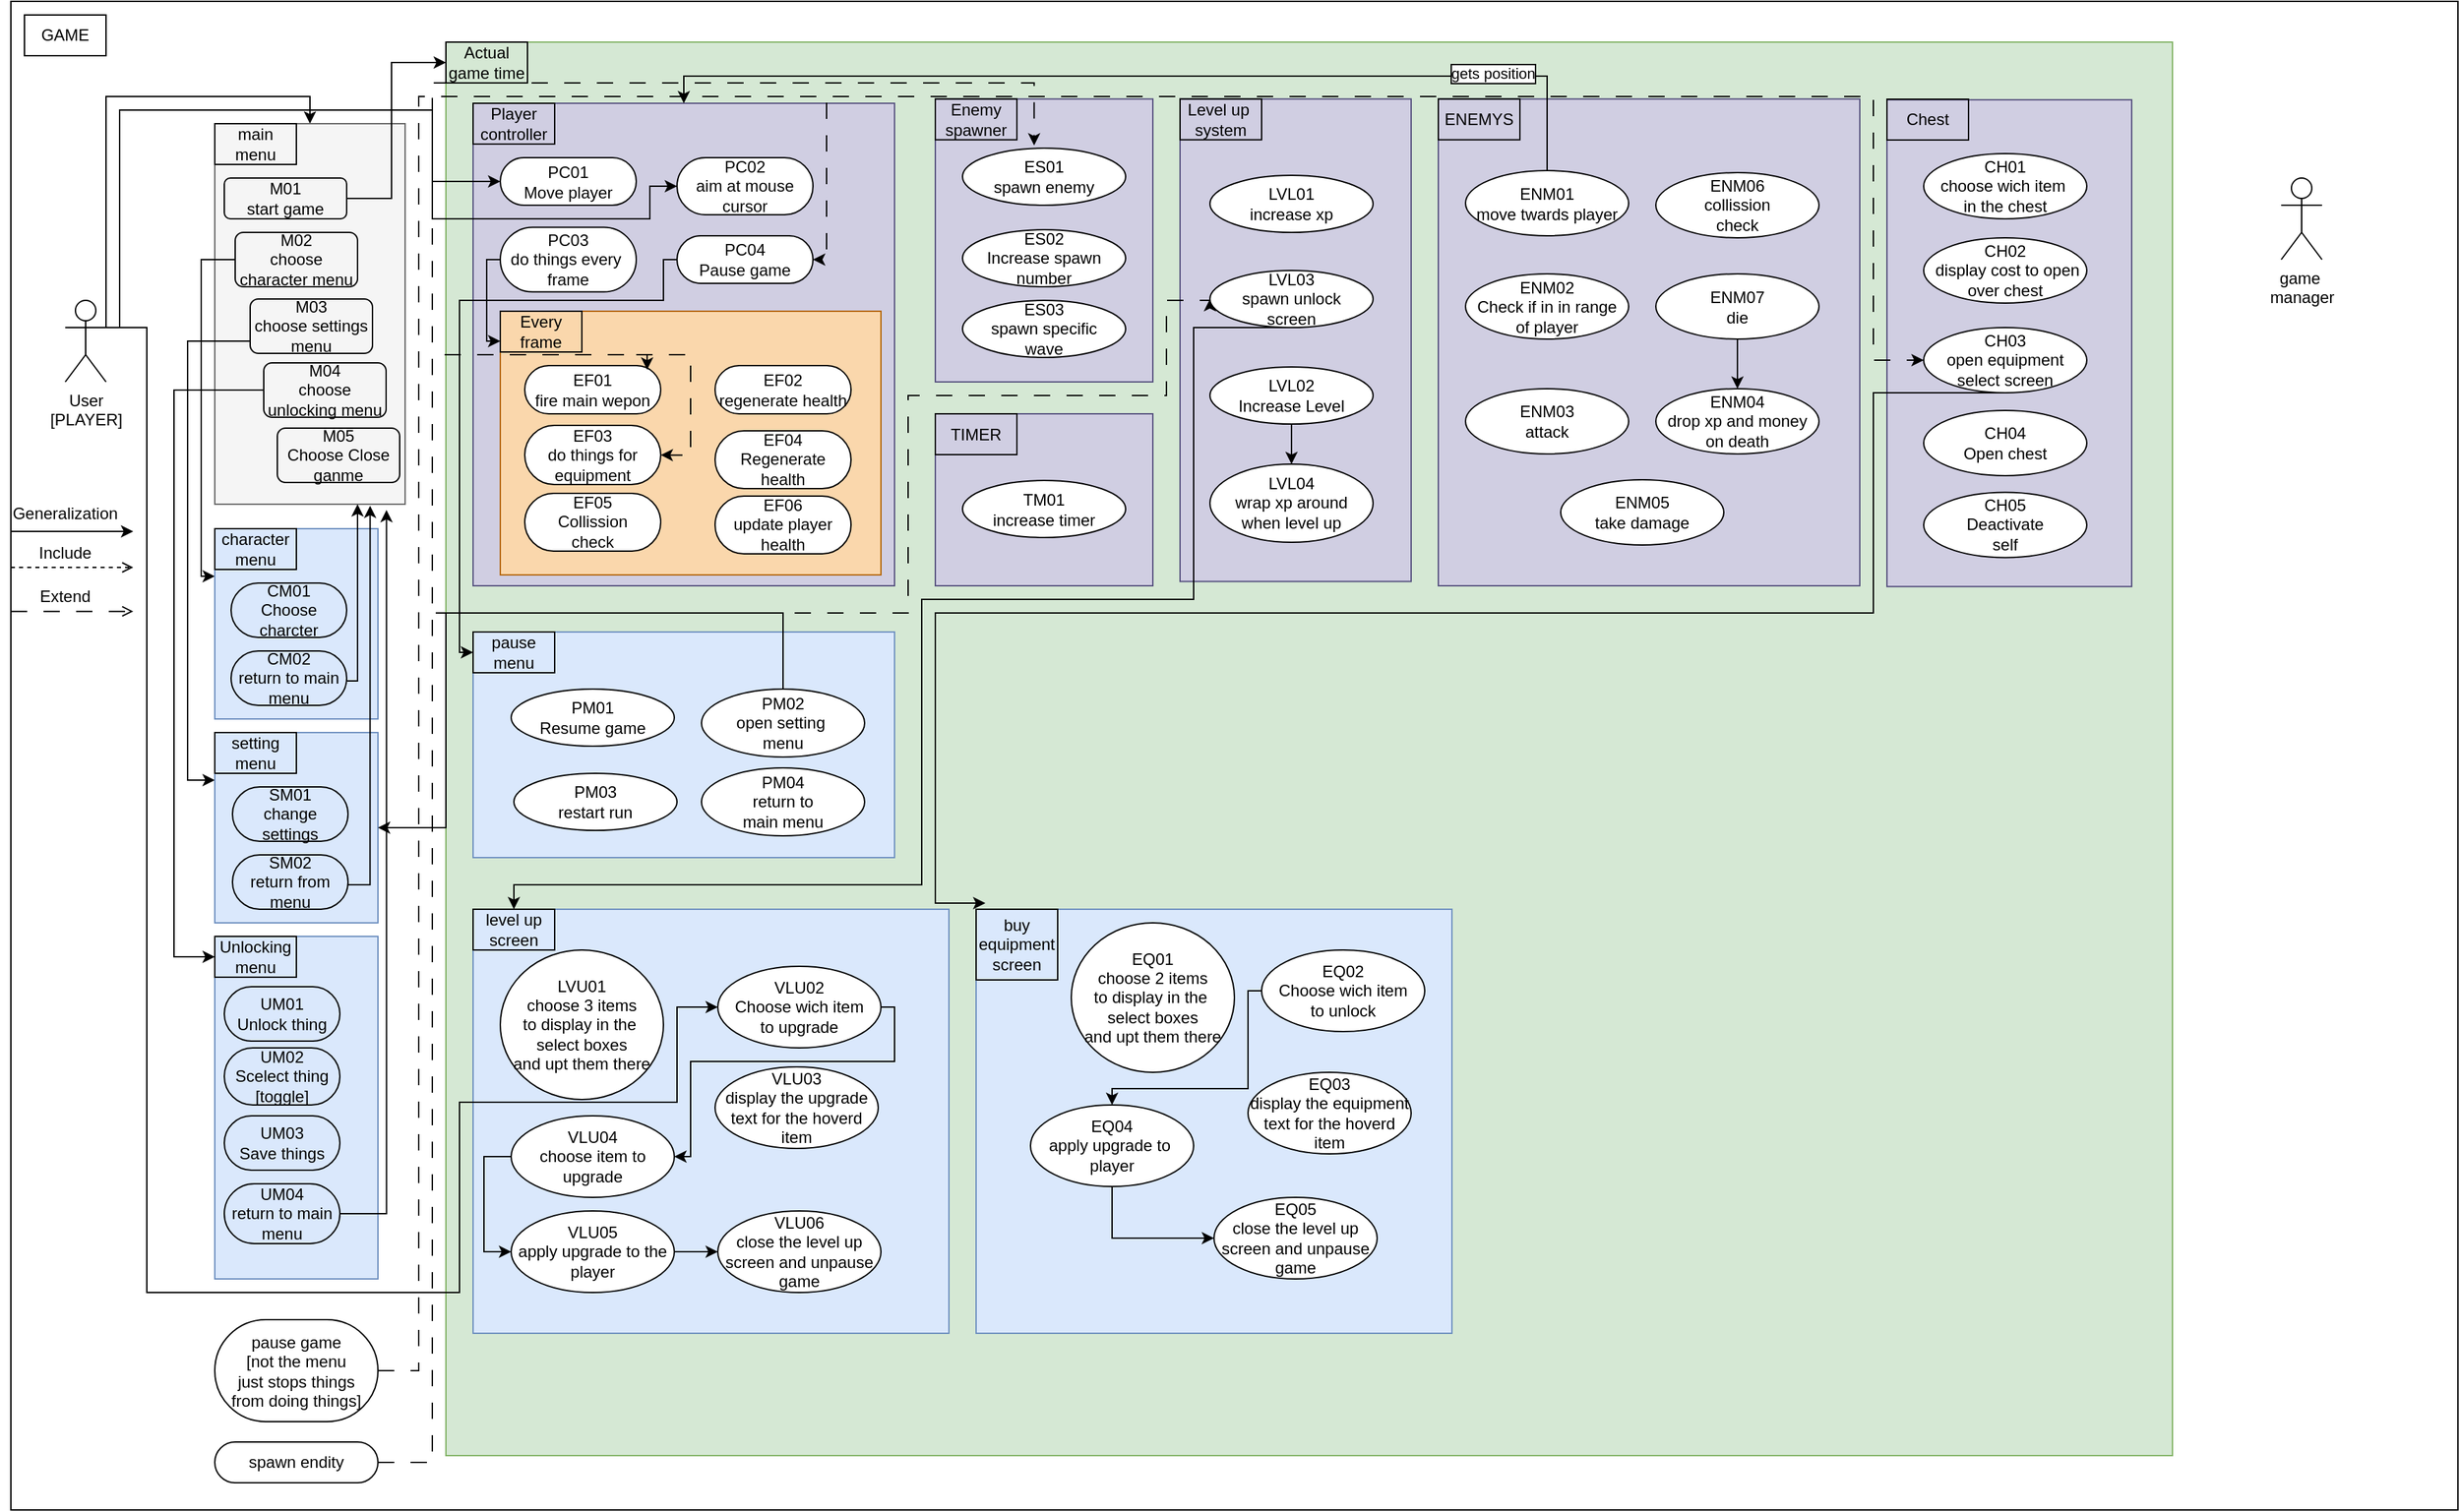 <mxfile version="20.8.16" type="device"><diagram name="Page-1" id="GwlXsIh3hs98SMKbAgWY"><mxGraphModel dx="2026" dy="1171" grid="1" gridSize="10" guides="1" tooltips="1" connect="1" arrows="1" fold="1" page="1" pageScale="1" pageWidth="850" pageHeight="1100" math="0" shadow="0"><root><mxCell id="0"/><mxCell id="1" parent="0"/><mxCell id="DsSFPHIKgRVyUwxGFitv-7" value="" style="rounded=0;whiteSpace=wrap;html=1;" parent="1" vertex="1"><mxGeometry x="20" y="10" width="1800" height="1110" as="geometry"/></mxCell><mxCell id="IYoSoowzvRIeeoeQHEjg-9" style="edgeStyle=orthogonalEdgeStyle;rounded=0;orthogonalLoop=1;jettySize=auto;html=1;exitX=1;exitY=0.333;exitDx=0;exitDy=0;exitPerimeter=0;" parent="1" source="IYoSoowzvRIeeoeQHEjg-1" target="IYoSoowzvRIeeoeQHEjg-6" edge="1"><mxGeometry relative="1" as="geometry"><Array as="points"><mxPoint x="90" y="80"/></Array></mxGeometry></mxCell><mxCell id="IYoSoowzvRIeeoeQHEjg-1" value="User&lt;br&gt;[PLAYER]" style="shape=umlActor;verticalLabelPosition=bottom;verticalAlign=top;html=1;outlineConnect=0;" parent="1" vertex="1"><mxGeometry x="60" y="230" width="30" height="60" as="geometry"/></mxCell><mxCell id="IYoSoowzvRIeeoeQHEjg-5" value="GAME" style="text;html=1;strokeColor=default;fillColor=none;align=center;verticalAlign=middle;whiteSpace=wrap;rounded=0;movable=0;resizable=0;rotatable=0;deletable=0;editable=0;connectable=0;" parent="1" vertex="1"><mxGeometry x="30" y="20" width="60" height="30" as="geometry"/></mxCell><mxCell id="IYoSoowzvRIeeoeQHEjg-6" value="" style="rounded=0;whiteSpace=wrap;html=1;strokeColor=#666666;fillColor=#f5f5f5;fontColor=#333333;" parent="1" vertex="1"><mxGeometry x="170" y="100" width="140" height="280" as="geometry"/></mxCell><mxCell id="IYoSoowzvRIeeoeQHEjg-8" value="main menu" style="text;html=1;strokeColor=default;fillColor=none;align=center;verticalAlign=middle;whiteSpace=wrap;rounded=0;" parent="1" vertex="1"><mxGeometry x="170" y="100" width="60" height="30" as="geometry"/></mxCell><mxCell id="IYoSoowzvRIeeoeQHEjg-40" style="edgeStyle=orthogonalEdgeStyle;rounded=0;orthogonalLoop=1;jettySize=auto;html=1;exitX=1;exitY=0.5;exitDx=0;exitDy=0;entryX=0;entryY=0.5;entryDx=0;entryDy=0;" parent="1" source="IYoSoowzvRIeeoeQHEjg-10" target="IYoSoowzvRIeeoeQHEjg-39" edge="1"><mxGeometry relative="1" as="geometry"><Array as="points"><mxPoint x="300" y="155"/><mxPoint x="300" y="55"/></Array></mxGeometry></mxCell><mxCell id="IYoSoowzvRIeeoeQHEjg-10" value="M01&lt;br&gt;start game" style="rounded=1;whiteSpace=wrap;html=1;strokeColor=default;fillColor=none;perimeter=orthogonalPerimeter;" parent="1" vertex="1"><mxGeometry x="177" y="140" width="90" height="30" as="geometry"/></mxCell><mxCell id="IYoSoowzvRIeeoeQHEjg-26" style="edgeStyle=orthogonalEdgeStyle;rounded=0;orthogonalLoop=1;jettySize=auto;html=1;exitX=0;exitY=0.5;exitDx=0;exitDy=0;entryX=0;entryY=0.25;entryDx=0;entryDy=0;" parent="1" source="IYoSoowzvRIeeoeQHEjg-11" target="IYoSoowzvRIeeoeQHEjg-15" edge="1"><mxGeometry relative="1" as="geometry"><Array as="points"><mxPoint x="160" y="200"/><mxPoint x="160" y="433"/></Array></mxGeometry></mxCell><mxCell id="IYoSoowzvRIeeoeQHEjg-11" value="M02&lt;br&gt;choose character menu" style="rounded=1;whiteSpace=wrap;html=1;strokeColor=default;fillColor=none;" parent="1" vertex="1"><mxGeometry x="185" y="180" width="90" height="40" as="geometry"/></mxCell><mxCell id="IYoSoowzvRIeeoeQHEjg-27" style="edgeStyle=orthogonalEdgeStyle;rounded=0;orthogonalLoop=1;jettySize=auto;html=1;exitX=0;exitY=0.5;exitDx=0;exitDy=0;entryX=0;entryY=0.25;entryDx=0;entryDy=0;" parent="1" source="IYoSoowzvRIeeoeQHEjg-12" target="IYoSoowzvRIeeoeQHEjg-21" edge="1"><mxGeometry relative="1" as="geometry"><Array as="points"><mxPoint x="196" y="260"/><mxPoint x="150" y="260"/><mxPoint x="150" y="583"/></Array></mxGeometry></mxCell><mxCell id="IYoSoowzvRIeeoeQHEjg-12" value="M03&lt;br&gt;choose settings menu" style="rounded=1;whiteSpace=wrap;html=1;strokeColor=default;fillColor=none;" parent="1" vertex="1"><mxGeometry x="196" y="229" width="90" height="40" as="geometry"/></mxCell><mxCell id="IYoSoowzvRIeeoeQHEjg-36" style="edgeStyle=orthogonalEdgeStyle;rounded=0;orthogonalLoop=1;jettySize=auto;html=1;exitX=0;exitY=0.5;exitDx=0;exitDy=0;entryX=0;entryY=0.5;entryDx=0;entryDy=0;" parent="1" source="IYoSoowzvRIeeoeQHEjg-13" target="IYoSoowzvRIeeoeQHEjg-29" edge="1"><mxGeometry relative="1" as="geometry"><Array as="points"><mxPoint x="140" y="296"/><mxPoint x="140" y="713"/></Array></mxGeometry></mxCell><mxCell id="IYoSoowzvRIeeoeQHEjg-13" value="M04&lt;br&gt;choose unlocking menu" style="rounded=1;whiteSpace=wrap;html=1;strokeColor=default;fillColor=none;" parent="1" vertex="1"><mxGeometry x="206" y="276" width="90" height="40" as="geometry"/></mxCell><mxCell id="IYoSoowzvRIeeoeQHEjg-15" value="" style="rounded=0;whiteSpace=wrap;html=1;strokeColor=#6c8ebf;fillColor=#dae8fc;" parent="1" vertex="1"><mxGeometry x="170" y="398" width="120" height="140" as="geometry"/></mxCell><mxCell id="IYoSoowzvRIeeoeQHEjg-16" value="character&lt;br&gt;menu" style="text;html=1;strokeColor=default;fillColor=none;align=center;verticalAlign=middle;whiteSpace=wrap;rounded=0;" parent="1" vertex="1"><mxGeometry x="170" y="398" width="60" height="30" as="geometry"/></mxCell><mxCell id="IYoSoowzvRIeeoeQHEjg-18" value="CM01&lt;br&gt;Choose charcter" style="rounded=1;whiteSpace=wrap;html=1;strokeColor=default;fillColor=none;arcSize=50;" parent="1" vertex="1"><mxGeometry x="182" y="438" width="85" height="40" as="geometry"/></mxCell><mxCell id="IYoSoowzvRIeeoeQHEjg-20" style="edgeStyle=orthogonalEdgeStyle;rounded=0;orthogonalLoop=1;jettySize=auto;html=1;exitX=1;exitY=0.5;exitDx=0;exitDy=0;entryX=0.75;entryY=1;entryDx=0;entryDy=0;" parent="1" source="IYoSoowzvRIeeoeQHEjg-19" target="IYoSoowzvRIeeoeQHEjg-6" edge="1"><mxGeometry relative="1" as="geometry"><Array as="points"><mxPoint x="267" y="510"/><mxPoint x="275" y="510"/></Array></mxGeometry></mxCell><mxCell id="IYoSoowzvRIeeoeQHEjg-19" value="CM02&lt;br&gt;return to main menu" style="rounded=1;whiteSpace=wrap;html=1;strokeColor=default;fillColor=none;arcSize=50;" parent="1" vertex="1"><mxGeometry x="182" y="488" width="85" height="40" as="geometry"/></mxCell><mxCell id="IYoSoowzvRIeeoeQHEjg-21" value="" style="rounded=0;whiteSpace=wrap;html=1;strokeColor=#6c8ebf;fillColor=#dae8fc;" parent="1" vertex="1"><mxGeometry x="170" y="548" width="120" height="140" as="geometry"/></mxCell><mxCell id="IYoSoowzvRIeeoeQHEjg-22" value="setting menu" style="text;html=1;strokeColor=default;fillColor=none;align=center;verticalAlign=middle;whiteSpace=wrap;rounded=0;" parent="1" vertex="1"><mxGeometry x="170" y="548" width="60" height="30" as="geometry"/></mxCell><mxCell id="IYoSoowzvRIeeoeQHEjg-23" value="SM01&lt;br&gt;change settings" style="rounded=1;whiteSpace=wrap;html=1;strokeColor=default;fillColor=none;arcSize=50;" parent="1" vertex="1"><mxGeometry x="183" y="588" width="85" height="40" as="geometry"/></mxCell><mxCell id="IYoSoowzvRIeeoeQHEjg-25" style="edgeStyle=orthogonalEdgeStyle;rounded=0;orthogonalLoop=1;jettySize=auto;html=1;exitX=1;exitY=0.5;exitDx=0;exitDy=0;entryX=0.816;entryY=1.004;entryDx=0;entryDy=0;entryPerimeter=0;" parent="1" source="IYoSoowzvRIeeoeQHEjg-24" target="IYoSoowzvRIeeoeQHEjg-6" edge="1"><mxGeometry relative="1" as="geometry"><Array as="points"><mxPoint x="268" y="660"/><mxPoint x="284" y="660"/></Array></mxGeometry></mxCell><mxCell id="IYoSoowzvRIeeoeQHEjg-24" value="SM02&lt;br&gt;return from menu" style="rounded=1;whiteSpace=wrap;html=1;strokeColor=default;fillColor=none;arcSize=50;" parent="1" vertex="1"><mxGeometry x="183" y="638" width="85" height="40" as="geometry"/></mxCell><mxCell id="IYoSoowzvRIeeoeQHEjg-28" value="" style="rounded=0;whiteSpace=wrap;html=1;strokeColor=#6c8ebf;fillColor=#dae8fc;" parent="1" vertex="1"><mxGeometry x="170" y="698" width="120" height="252" as="geometry"/></mxCell><mxCell id="IYoSoowzvRIeeoeQHEjg-29" value="Unlocking menu" style="text;html=1;strokeColor=default;fillColor=none;align=center;verticalAlign=middle;whiteSpace=wrap;rounded=0;" parent="1" vertex="1"><mxGeometry x="170" y="698" width="60" height="30" as="geometry"/></mxCell><mxCell id="IYoSoowzvRIeeoeQHEjg-30" value="M05&lt;br&gt;Choose Close ganme" style="rounded=1;whiteSpace=wrap;html=1;strokeColor=default;fillColor=none;" parent="1" vertex="1"><mxGeometry x="216" y="324" width="90" height="40" as="geometry"/></mxCell><mxCell id="IYoSoowzvRIeeoeQHEjg-31" value="UM01&lt;br&gt;Unlock thing" style="rounded=1;whiteSpace=wrap;html=1;strokeColor=default;fillColor=none;arcSize=50;" parent="1" vertex="1"><mxGeometry x="177" y="735" width="85" height="40" as="geometry"/></mxCell><mxCell id="IYoSoowzvRIeeoeQHEjg-32" value="UM02&lt;br&gt;Scelect thing&lt;br&gt;[toggle]" style="rounded=1;whiteSpace=wrap;html=1;strokeColor=default;fillColor=none;arcSize=50;" parent="1" vertex="1"><mxGeometry x="177" y="780" width="85" height="42" as="geometry"/></mxCell><mxCell id="IYoSoowzvRIeeoeQHEjg-34" value="UM03&lt;br&gt;Save things" style="rounded=1;whiteSpace=wrap;html=1;strokeColor=default;fillColor=none;arcSize=50;" parent="1" vertex="1"><mxGeometry x="177" y="830" width="85" height="40" as="geometry"/></mxCell><mxCell id="IYoSoowzvRIeeoeQHEjg-37" style="edgeStyle=orthogonalEdgeStyle;rounded=0;orthogonalLoop=1;jettySize=auto;html=1;exitX=1;exitY=0.5;exitDx=0;exitDy=0;entryX=0.902;entryY=1.015;entryDx=0;entryDy=0;entryPerimeter=0;" parent="1" source="IYoSoowzvRIeeoeQHEjg-35" target="IYoSoowzvRIeeoeQHEjg-6" edge="1"><mxGeometry relative="1" as="geometry"/></mxCell><mxCell id="IYoSoowzvRIeeoeQHEjg-35" value="UM04&lt;br&gt;return to main&lt;br&gt;menu" style="rounded=1;whiteSpace=wrap;html=1;strokeColor=default;fillColor=none;arcSize=50;" parent="1" vertex="1"><mxGeometry x="177" y="880" width="85" height="44" as="geometry"/></mxCell><mxCell id="IYoSoowzvRIeeoeQHEjg-38" value="" style="rounded=0;whiteSpace=wrap;html=1;fillColor=#d5e8d4;strokeColor=#82b366;movable=1;resizable=1;rotatable=1;deletable=1;editable=1;connectable=1;" parent="1" vertex="1"><mxGeometry x="340" y="40" width="1270" height="1040" as="geometry"/></mxCell><mxCell id="IYoSoowzvRIeeoeQHEjg-39" value="Actual game time" style="text;html=1;strokeColor=default;fillColor=none;align=center;verticalAlign=middle;whiteSpace=wrap;rounded=0;movable=0;resizable=0;rotatable=0;deletable=0;editable=0;connectable=0;" parent="1" vertex="1"><mxGeometry x="340" y="40" width="60" height="30" as="geometry"/></mxCell><mxCell id="IYoSoowzvRIeeoeQHEjg-44" value="" style="rounded=0;whiteSpace=wrap;html=1;fillColor=#d0cee2;strokeColor=#56517e;" parent="1" vertex="1"><mxGeometry x="360" y="85" width="310" height="355" as="geometry"/></mxCell><mxCell id="IYoSoowzvRIeeoeQHEjg-45" value="Player controller" style="text;html=1;strokeColor=default;fillColor=none;align=center;verticalAlign=middle;whiteSpace=wrap;rounded=0;movable=1;resizable=1;rotatable=1;deletable=1;editable=1;connectable=1;" parent="1" vertex="1"><mxGeometry x="360" y="85" width="60" height="30" as="geometry"/></mxCell><mxCell id="IYoSoowzvRIeeoeQHEjg-46" value="PC01&lt;br&gt;Move player" style="rounded=1;whiteSpace=wrap;html=1;fontColor=#050505;arcSize=50;" parent="1" vertex="1"><mxGeometry x="380" y="125" width="100" height="35" as="geometry"/></mxCell><mxCell id="IYoSoowzvRIeeoeQHEjg-47" value="PC02&lt;br&gt;aim at mouse cursor" style="rounded=1;whiteSpace=wrap;html=1;fontColor=#050505;arcSize=50;" parent="1" vertex="1"><mxGeometry x="510" y="125" width="100" height="42" as="geometry"/></mxCell><mxCell id="IYoSoowzvRIeeoeQHEjg-48" style="edgeStyle=orthogonalEdgeStyle;rounded=0;orthogonalLoop=1;jettySize=auto;html=1;exitX=1;exitY=0.333;exitDx=0;exitDy=0;exitPerimeter=0;fontColor=#050505;entryX=0;entryY=0.5;entryDx=0;entryDy=0;" parent="1" source="IYoSoowzvRIeeoeQHEjg-1" target="IYoSoowzvRIeeoeQHEjg-46" edge="1"><mxGeometry relative="1" as="geometry"><mxPoint x="360" y="90" as="targetPoint"/><Array as="points"><mxPoint x="100" y="250"/><mxPoint x="100" y="90"/><mxPoint x="330" y="90"/><mxPoint x="330" y="142"/></Array></mxGeometry></mxCell><mxCell id="IYoSoowzvRIeeoeQHEjg-52" style="edgeStyle=orthogonalEdgeStyle;rounded=0;orthogonalLoop=1;jettySize=auto;html=1;entryX=0;entryY=0.75;entryDx=0;entryDy=0;fontColor=#050505;" parent="1" source="IYoSoowzvRIeeoeQHEjg-49" target="IYoSoowzvRIeeoeQHEjg-51" edge="1"><mxGeometry relative="1" as="geometry"><Array as="points"><mxPoint x="370" y="200"/><mxPoint x="370" y="260"/><mxPoint x="380" y="260"/></Array></mxGeometry></mxCell><mxCell id="IYoSoowzvRIeeoeQHEjg-49" value="PC03&lt;br&gt;do things every&amp;nbsp;&lt;br&gt;frame" style="rounded=1;whiteSpace=wrap;html=1;fontColor=#050505;arcSize=50;" parent="1" vertex="1"><mxGeometry x="380" y="176.25" width="100" height="47.5" as="geometry"/></mxCell><mxCell id="IYoSoowzvRIeeoeQHEjg-50" value="" style="rounded=0;whiteSpace=wrap;html=1;fillColor=#fad7ac;strokeColor=#b46504;" parent="1" vertex="1"><mxGeometry x="380" y="238" width="280" height="194" as="geometry"/></mxCell><mxCell id="IYoSoowzvRIeeoeQHEjg-51" value="Every frame" style="text;html=1;strokeColor=default;fillColor=none;align=center;verticalAlign=middle;whiteSpace=wrap;rounded=0;movable=1;resizable=1;rotatable=1;deletable=1;editable=1;connectable=1;" parent="1" vertex="1"><mxGeometry x="380" y="238" width="60" height="30" as="geometry"/></mxCell><mxCell id="IYoSoowzvRIeeoeQHEjg-53" value="EF01&lt;br&gt;fire main wepon" style="rounded=1;whiteSpace=wrap;html=1;fontColor=#050505;arcSize=50;" parent="1" vertex="1"><mxGeometry x="398" y="278" width="100" height="35.5" as="geometry"/></mxCell><mxCell id="IYoSoowzvRIeeoeQHEjg-54" value="EF02&lt;br&gt;regenerate health" style="rounded=1;whiteSpace=wrap;html=1;fontColor=#050505;arcSize=50;" parent="1" vertex="1"><mxGeometry x="538" y="278" width="100" height="35.5" as="geometry"/></mxCell><mxCell id="IYoSoowzvRIeeoeQHEjg-55" value="EF03&lt;br&gt;do things for equipment" style="rounded=1;whiteSpace=wrap;html=1;fontColor=#050505;arcSize=50;" parent="1" vertex="1"><mxGeometry x="398" y="322" width="100" height="43.5" as="geometry"/></mxCell><mxCell id="IYoSoowzvRIeeoeQHEjg-57" value="EF04&lt;br&gt;Regenerate health" style="rounded=1;whiteSpace=wrap;html=1;fontColor=#050505;arcSize=50;" parent="1" vertex="1"><mxGeometry x="538" y="326" width="100" height="42.5" as="geometry"/></mxCell><mxCell id="IYoSoowzvRIeeoeQHEjg-60" value="" style="endArrow=classic;html=1;rounded=0;fontColor=#050505;entryX=0;entryY=0.5;entryDx=0;entryDy=0;" parent="1" target="IYoSoowzvRIeeoeQHEjg-47" edge="1"><mxGeometry width="50" height="50" relative="1" as="geometry"><mxPoint x="330" y="140" as="sourcePoint"/><mxPoint x="390" y="140" as="targetPoint"/><Array as="points"><mxPoint x="330" y="170"/><mxPoint x="490" y="170"/><mxPoint x="490" y="146"/></Array></mxGeometry></mxCell><mxCell id="IYoSoowzvRIeeoeQHEjg-61" value="EF05&lt;br&gt;Collission&lt;br&gt;check" style="rounded=1;whiteSpace=wrap;html=1;fontColor=#050505;arcSize=50;" parent="1" vertex="1"><mxGeometry x="398" y="372" width="100" height="42.5" as="geometry"/></mxCell><mxCell id="IYoSoowzvRIeeoeQHEjg-62" value="EF06&lt;br&gt;update player&lt;br&gt;health" style="rounded=1;whiteSpace=wrap;html=1;fontColor=#050505;arcSize=50;" parent="1" vertex="1"><mxGeometry x="538" y="374" width="100" height="42.5" as="geometry"/></mxCell><mxCell id="IYoSoowzvRIeeoeQHEjg-64" value="" style="rounded=0;whiteSpace=wrap;html=1;fillColor=#d0cee2;strokeColor=#56517e;" parent="1" vertex="1"><mxGeometry x="700" y="81.83" width="160" height="208.17" as="geometry"/></mxCell><mxCell id="IYoSoowzvRIeeoeQHEjg-65" value="Enemy&lt;br&gt;spawner" style="text;html=1;strokeColor=default;fillColor=none;align=center;verticalAlign=middle;whiteSpace=wrap;rounded=0;movable=1;resizable=1;rotatable=1;deletable=1;editable=1;connectable=1;" parent="1" vertex="1"><mxGeometry x="700" y="81.83" width="60" height="30" as="geometry"/></mxCell><mxCell id="IYoSoowzvRIeeoeQHEjg-68" value="" style="rounded=0;whiteSpace=wrap;html=1;fillColor=#d0cee2;strokeColor=#56517e;" parent="1" vertex="1"><mxGeometry x="880" y="81.83" width="170" height="355" as="geometry"/></mxCell><mxCell id="IYoSoowzvRIeeoeQHEjg-69" value="Level up&amp;nbsp;&lt;br&gt;system" style="text;html=1;strokeColor=default;fillColor=none;align=center;verticalAlign=middle;whiteSpace=wrap;rounded=0;movable=1;resizable=1;rotatable=1;deletable=1;editable=1;connectable=1;" parent="1" vertex="1"><mxGeometry x="880" y="81.83" width="60" height="30" as="geometry"/></mxCell><mxCell id="IYoSoowzvRIeeoeQHEjg-70" value="" style="rounded=0;whiteSpace=wrap;html=1;fillColor=#dae8fc;strokeColor=#6c8ebf;" parent="1" vertex="1"><mxGeometry x="360" y="474" width="310" height="166" as="geometry"/></mxCell><mxCell id="IYoSoowzvRIeeoeQHEjg-71" value="pause menu" style="text;html=1;strokeColor=default;fillColor=none;align=center;verticalAlign=middle;whiteSpace=wrap;rounded=0;movable=1;resizable=1;rotatable=1;deletable=1;editable=1;connectable=1;shadow=0;" parent="1" vertex="1"><mxGeometry x="360" y="474" width="60" height="30" as="geometry"/></mxCell><mxCell id="IYoSoowzvRIeeoeQHEjg-90" style="edgeStyle=orthogonalEdgeStyle;rounded=0;orthogonalLoop=1;jettySize=auto;html=1;entryX=0;entryY=0.5;entryDx=0;entryDy=0;strokeWidth=1;fontColor=#050505;startArrow=none;startFill=0;endArrow=classic;endFill=1;targetPerimeterSpacing=90;" parent="1" source="IYoSoowzvRIeeoeQHEjg-72" target="IYoSoowzvRIeeoeQHEjg-71" edge="1"><mxGeometry relative="1" as="geometry"><Array as="points"><mxPoint x="500" y="200"/><mxPoint x="500" y="230"/><mxPoint x="350" y="230"/><mxPoint x="350" y="489"/></Array></mxGeometry></mxCell><mxCell id="IYoSoowzvRIeeoeQHEjg-72" value="PC04&lt;br&gt;Pause game" style="rounded=1;whiteSpace=wrap;html=1;fontColor=#050505;arcSize=50;" parent="1" vertex="1"><mxGeometry x="510" y="182.5" width="100" height="35" as="geometry"/></mxCell><mxCell id="IYoSoowzvRIeeoeQHEjg-89" style="edgeStyle=orthogonalEdgeStyle;rounded=0;orthogonalLoop=1;jettySize=auto;html=1;exitX=1;exitY=0.5;exitDx=0;exitDy=0;entryX=1;entryY=0.5;entryDx=0;entryDy=0;dashed=1;dashPattern=12 12;strokeWidth=1;fontColor=#050505;startArrow=none;startFill=0;endArrow=classic;endFill=1;targetPerimeterSpacing=90;" parent="1" source="IYoSoowzvRIeeoeQHEjg-73" target="IYoSoowzvRIeeoeQHEjg-72" edge="1"><mxGeometry relative="1" as="geometry"><Array as="points"><mxPoint x="320" y="1017"/><mxPoint x="320" y="80"/><mxPoint x="620" y="80"/><mxPoint x="620" y="200"/></Array></mxGeometry></mxCell><mxCell id="zsx4kGsG6IaE4X5X9OVl-20" style="edgeStyle=orthogonalEdgeStyle;rounded=0;orthogonalLoop=1;jettySize=auto;html=1;entryX=0;entryY=0.5;entryDx=0;entryDy=0;dashed=1;dashPattern=12 12;exitX=1;exitY=0.5;exitDx=0;exitDy=0;" parent="1" source="IYoSoowzvRIeeoeQHEjg-73" target="zsx4kGsG6IaE4X5X9OVl-19" edge="1"><mxGeometry relative="1" as="geometry"><Array as="points"><mxPoint x="320" y="1018"/><mxPoint x="320" y="460"/><mxPoint x="680" y="460"/><mxPoint x="680" y="300"/><mxPoint x="870" y="300"/><mxPoint x="870" y="230"/><mxPoint x="902" y="230"/></Array></mxGeometry></mxCell><mxCell id="IYoSoowzvRIeeoeQHEjg-73" value="pause game&lt;br&gt;[not the menu &lt;br&gt;just stops things&lt;br&gt;from doing things]" style="rounded=1;whiteSpace=wrap;html=1;fontColor=#050505;arcSize=50;" parent="1" vertex="1"><mxGeometry x="170" y="980" width="120" height="75" as="geometry"/></mxCell><mxCell id="IYoSoowzvRIeeoeQHEjg-87" value="" style="edgeStyle=orthogonalEdgeStyle;rounded=0;orthogonalLoop=1;jettySize=auto;html=1;dashed=1;dashPattern=12 12;strokeWidth=1;fontColor=#050505;startArrow=none;startFill=0;endArrow=classic;endFill=1;targetPerimeterSpacing=90;entryX=0.9;entryY=0.085;entryDx=0;entryDy=0;entryPerimeter=0;" parent="1" source="IYoSoowzvRIeeoeQHEjg-74" target="IYoSoowzvRIeeoeQHEjg-53" edge="1"><mxGeometry relative="1" as="geometry"><Array as="points"><mxPoint x="330" y="1085"/><mxPoint x="330" y="270"/><mxPoint x="488" y="270"/></Array></mxGeometry></mxCell><mxCell id="zsx4kGsG6IaE4X5X9OVl-13" style="edgeStyle=orthogonalEdgeStyle;rounded=0;orthogonalLoop=1;jettySize=auto;html=1;dashed=1;dashPattern=12 12;entryX=0.439;entryY=-0.047;entryDx=0;entryDy=0;entryPerimeter=0;" parent="1" source="IYoSoowzvRIeeoeQHEjg-74" target="zsx4kGsG6IaE4X5X9OVl-12" edge="1"><mxGeometry relative="1" as="geometry"><mxPoint x="770" y="116" as="targetPoint"/><Array as="points"><mxPoint x="330" y="1085"/><mxPoint x="330" y="70"/><mxPoint x="773" y="70"/></Array></mxGeometry></mxCell><mxCell id="IYoSoowzvRIeeoeQHEjg-74" value="spawn endity" style="rounded=1;whiteSpace=wrap;html=1;fontColor=#050505;arcSize=50;" parent="1" vertex="1"><mxGeometry x="170" y="1070" width="120" height="30" as="geometry"/></mxCell><mxCell id="IYoSoowzvRIeeoeQHEjg-79" value="" style="endArrow=classic;html=1;rounded=0;fontColor=#050505;" parent="1" edge="1"><mxGeometry width="50" height="50" relative="1" as="geometry"><mxPoint x="20" y="400" as="sourcePoint"/><mxPoint x="110" y="400" as="targetPoint"/></mxGeometry></mxCell><mxCell id="IYoSoowzvRIeeoeQHEjg-80" value="Generalization" style="text;html=1;strokeColor=none;fillColor=none;align=center;verticalAlign=middle;whiteSpace=wrap;rounded=0;fontColor=#050505;" parent="1" vertex="1"><mxGeometry x="30" y="376" width="60" height="22" as="geometry"/></mxCell><mxCell id="IYoSoowzvRIeeoeQHEjg-83" value="" style="endArrow=open;html=1;rounded=0;fontColor=#050505;targetPerimeterSpacing=90;strokeWidth=1;endFill=0;edgeStyle=orthogonalEdgeStyle;startArrow=none;startFill=0;dashed=1;" parent="1" edge="1"><mxGeometry width="50" height="50" relative="1" as="geometry"><mxPoint x="20" y="426.5" as="sourcePoint"/><mxPoint x="110" y="426.5" as="targetPoint"/></mxGeometry></mxCell><mxCell id="IYoSoowzvRIeeoeQHEjg-84" value="Include" style="text;html=1;strokeColor=none;fillColor=none;align=center;verticalAlign=middle;whiteSpace=wrap;rounded=0;fontColor=#050505;" parent="1" vertex="1"><mxGeometry x="30" y="404.5" width="60" height="22" as="geometry"/></mxCell><mxCell id="IYoSoowzvRIeeoeQHEjg-85" value="" style="endArrow=open;html=1;rounded=0;fontColor=#050505;targetPerimeterSpacing=90;strokeWidth=1;endFill=0;edgeStyle=orthogonalEdgeStyle;startArrow=none;startFill=0;dashed=1;dashPattern=12 12;" parent="1" edge="1"><mxGeometry width="50" height="50" relative="1" as="geometry"><mxPoint x="20" y="458.83" as="sourcePoint"/><mxPoint x="110" y="458.83" as="targetPoint"/></mxGeometry></mxCell><mxCell id="IYoSoowzvRIeeoeQHEjg-86" value="Extend" style="text;html=1;strokeColor=none;fillColor=none;align=center;verticalAlign=middle;whiteSpace=wrap;rounded=0;fontColor=#050505;" parent="1" vertex="1"><mxGeometry x="30" y="436.83" width="60" height="22" as="geometry"/></mxCell><mxCell id="IYoSoowzvRIeeoeQHEjg-88" value="" style="endArrow=classic;html=1;rounded=0;dashed=1;dashPattern=12 12;strokeWidth=1;fontColor=#050505;targetPerimeterSpacing=90;entryX=1;entryY=0.5;entryDx=0;entryDy=0;" parent="1" target="IYoSoowzvRIeeoeQHEjg-55" edge="1"><mxGeometry width="50" height="50" relative="1" as="geometry"><mxPoint x="480" y="270" as="sourcePoint"/><mxPoint x="620" y="300" as="targetPoint"/><Array as="points"><mxPoint x="520" y="270"/><mxPoint x="520" y="344"/></Array></mxGeometry></mxCell><mxCell id="zsx4kGsG6IaE4X5X9OVl-1" value="PM03&lt;br&gt;restart run" style="ellipse;whiteSpace=wrap;html=1;" parent="1" vertex="1"><mxGeometry x="390" y="578" width="120" height="42" as="geometry"/></mxCell><mxCell id="zsx4kGsG6IaE4X5X9OVl-3" style="edgeStyle=orthogonalEdgeStyle;rounded=0;orthogonalLoop=1;jettySize=auto;html=1;" parent="1" source="zsx4kGsG6IaE4X5X9OVl-2" target="IYoSoowzvRIeeoeQHEjg-21" edge="1"><mxGeometry relative="1" as="geometry"><Array as="points"><mxPoint x="588" y="460"/><mxPoint x="340" y="460"/><mxPoint x="340" y="618"/></Array></mxGeometry></mxCell><mxCell id="zsx4kGsG6IaE4X5X9OVl-2" value="PM02&lt;br&gt;open setting&amp;nbsp;&lt;br&gt;menu" style="ellipse;whiteSpace=wrap;html=1;" parent="1" vertex="1"><mxGeometry x="528" y="516" width="120" height="50" as="geometry"/></mxCell><mxCell id="zsx4kGsG6IaE4X5X9OVl-4" value="PM01&lt;br&gt;Resume game" style="ellipse;whiteSpace=wrap;html=1;" parent="1" vertex="1"><mxGeometry x="388" y="516" width="120" height="42" as="geometry"/></mxCell><mxCell id="zsx4kGsG6IaE4X5X9OVl-5" value="PM04&lt;br&gt;return to &lt;br&gt;main menu" style="ellipse;whiteSpace=wrap;html=1;" parent="1" vertex="1"><mxGeometry x="528" y="574" width="120" height="50" as="geometry"/></mxCell><mxCell id="zsx4kGsG6IaE4X5X9OVl-7" value="" style="rounded=0;whiteSpace=wrap;html=1;fillColor=#d0cee2;strokeColor=#56517e;" parent="1" vertex="1"><mxGeometry x="700" y="313.5" width="160" height="126.5" as="geometry"/></mxCell><mxCell id="zsx4kGsG6IaE4X5X9OVl-8" value="TIMER" style="text;html=1;strokeColor=default;fillColor=none;align=center;verticalAlign=middle;whiteSpace=wrap;rounded=0;movable=1;resizable=1;rotatable=1;deletable=1;editable=1;connectable=1;" parent="1" vertex="1"><mxGeometry x="700" y="313.5" width="60" height="30" as="geometry"/></mxCell><mxCell id="zsx4kGsG6IaE4X5X9OVl-9" value="TM01&lt;br&gt;increase timer" style="ellipse;whiteSpace=wrap;html=1;" parent="1" vertex="1"><mxGeometry x="720" y="362.5" width="120" height="42" as="geometry"/></mxCell><mxCell id="zsx4kGsG6IaE4X5X9OVl-12" value="ES01&lt;br&gt;spawn enemy" style="ellipse;whiteSpace=wrap;html=1;" parent="1" vertex="1"><mxGeometry x="720" y="118" width="120" height="42" as="geometry"/></mxCell><mxCell id="zsx4kGsG6IaE4X5X9OVl-14" value="ES02&lt;br&gt;Increase spawn&lt;br&gt;number" style="ellipse;whiteSpace=wrap;html=1;" parent="1" vertex="1"><mxGeometry x="720" y="178" width="120" height="42" as="geometry"/></mxCell><mxCell id="zsx4kGsG6IaE4X5X9OVl-15" value="ES03&lt;br&gt;spawn specific&lt;br&gt;wave" style="ellipse;whiteSpace=wrap;html=1;" parent="1" vertex="1"><mxGeometry x="720" y="230" width="120" height="42" as="geometry"/></mxCell><mxCell id="zsx4kGsG6IaE4X5X9OVl-17" value="LVL01&lt;br&gt;increase xp" style="ellipse;whiteSpace=wrap;html=1;" parent="1" vertex="1"><mxGeometry x="902" y="138" width="120" height="42" as="geometry"/></mxCell><mxCell id="zsx4kGsG6IaE4X5X9OVl-22" style="edgeStyle=orthogonalEdgeStyle;rounded=0;orthogonalLoop=1;jettySize=auto;html=1;exitX=0.5;exitY=1;exitDx=0;exitDy=0;entryX=0.5;entryY=0;entryDx=0;entryDy=0;" parent="1" source="zsx4kGsG6IaE4X5X9OVl-18" target="zsx4kGsG6IaE4X5X9OVl-21" edge="1"><mxGeometry relative="1" as="geometry"/></mxCell><mxCell id="zsx4kGsG6IaE4X5X9OVl-18" value="LVL02&lt;br&gt;Increase Level" style="ellipse;whiteSpace=wrap;html=1;" parent="1" vertex="1"><mxGeometry x="902" y="279" width="120" height="42" as="geometry"/></mxCell><mxCell id="zsx4kGsG6IaE4X5X9OVl-49" style="edgeStyle=orthogonalEdgeStyle;rounded=0;sketch=0;orthogonalLoop=1;jettySize=auto;html=1;exitX=0.5;exitY=1;exitDx=0;exitDy=0;entryX=0.5;entryY=0;entryDx=0;entryDy=0;" parent="1" source="zsx4kGsG6IaE4X5X9OVl-19" target="zsx4kGsG6IaE4X5X9OVl-48" edge="1"><mxGeometry relative="1" as="geometry"><Array as="points"><mxPoint x="890" y="250"/><mxPoint x="890" y="450"/><mxPoint x="690" y="450"/><mxPoint x="690" y="660"/><mxPoint x="390" y="660"/></Array></mxGeometry></mxCell><mxCell id="zsx4kGsG6IaE4X5X9OVl-19" value="LVL03&lt;br&gt;spawn unlock &lt;br&gt;screen" style="ellipse;whiteSpace=wrap;html=1;" parent="1" vertex="1"><mxGeometry x="902" y="208" width="120" height="42" as="geometry"/></mxCell><mxCell id="zsx4kGsG6IaE4X5X9OVl-21" value="LVL04&lt;br&gt;wrap xp around&lt;br&gt;when level up" style="ellipse;whiteSpace=wrap;html=1;" parent="1" vertex="1"><mxGeometry x="902" y="350.5" width="120" height="57.5" as="geometry"/></mxCell><mxCell id="zsx4kGsG6IaE4X5X9OVl-23" value="" style="rounded=0;whiteSpace=wrap;html=1;fillColor=#d0cee2;strokeColor=#56517e;" parent="1" vertex="1"><mxGeometry x="1070" y="81.83" width="310" height="358.17" as="geometry"/></mxCell><mxCell id="zsx4kGsG6IaE4X5X9OVl-24" value="ENEMYS" style="text;html=1;strokeColor=default;fillColor=none;align=center;verticalAlign=middle;whiteSpace=wrap;rounded=0;movable=1;resizable=1;rotatable=1;deletable=1;editable=1;connectable=1;" parent="1" vertex="1"><mxGeometry x="1070" y="81.83" width="60" height="30" as="geometry"/></mxCell><mxCell id="zsx4kGsG6IaE4X5X9OVl-35" style="edgeStyle=orthogonalEdgeStyle;rounded=0;orthogonalLoop=1;jettySize=auto;html=1;entryX=0.5;entryY=0;entryDx=0;entryDy=0;" parent="1" source="zsx4kGsG6IaE4X5X9OVl-25" target="IYoSoowzvRIeeoeQHEjg-44" edge="1"><mxGeometry relative="1" as="geometry"><Array as="points"><mxPoint x="1150" y="65"/><mxPoint x="515" y="65"/></Array></mxGeometry></mxCell><mxCell id="zsx4kGsG6IaE4X5X9OVl-36" value="gets position" style="edgeLabel;html=1;align=center;verticalAlign=middle;resizable=0;points=[];labelBorderColor=default;" parent="zsx4kGsG6IaE4X5X9OVl-35" vertex="1" connectable="0"><mxGeometry x="-0.219" y="-2" relative="1" as="geometry"><mxPoint x="173" as="offset"/></mxGeometry></mxCell><mxCell id="zsx4kGsG6IaE4X5X9OVl-25" value="ENM01&lt;br&gt;move twards player" style="ellipse;whiteSpace=wrap;html=1;" parent="1" vertex="1"><mxGeometry x="1090" y="134.5" width="120" height="48" as="geometry"/></mxCell><mxCell id="zsx4kGsG6IaE4X5X9OVl-26" value="ENM02&lt;br&gt;Check if in in range&lt;br&gt;of player" style="ellipse;whiteSpace=wrap;html=1;" parent="1" vertex="1"><mxGeometry x="1090" y="210.5" width="120" height="48" as="geometry"/></mxCell><mxCell id="zsx4kGsG6IaE4X5X9OVl-27" value="ENM03&lt;br&gt;attack" style="ellipse;whiteSpace=wrap;html=1;" parent="1" vertex="1"><mxGeometry x="1090" y="295" width="120" height="48" as="geometry"/></mxCell><mxCell id="zsx4kGsG6IaE4X5X9OVl-28" value="ENM04&lt;br&gt;drop xp and money&lt;br&gt;on death" style="ellipse;whiteSpace=wrap;html=1;" parent="1" vertex="1"><mxGeometry x="1230" y="295" width="120" height="48" as="geometry"/></mxCell><mxCell id="zsx4kGsG6IaE4X5X9OVl-30" value="ENM05&lt;br&gt;take damage" style="ellipse;whiteSpace=wrap;html=1;" parent="1" vertex="1"><mxGeometry x="1160" y="362" width="120" height="48" as="geometry"/></mxCell><mxCell id="zsx4kGsG6IaE4X5X9OVl-31" value="ENM06&lt;br&gt;collission&lt;br&gt;check" style="ellipse;whiteSpace=wrap;html=1;" parent="1" vertex="1"><mxGeometry x="1230" y="136" width="120" height="48" as="geometry"/></mxCell><mxCell id="zsx4kGsG6IaE4X5X9OVl-34" style="edgeStyle=orthogonalEdgeStyle;rounded=0;orthogonalLoop=1;jettySize=auto;html=1;entryX=0.5;entryY=0;entryDx=0;entryDy=0;" parent="1" source="zsx4kGsG6IaE4X5X9OVl-32" target="zsx4kGsG6IaE4X5X9OVl-28" edge="1"><mxGeometry relative="1" as="geometry"/></mxCell><mxCell id="zsx4kGsG6IaE4X5X9OVl-32" value="ENM07&lt;br&gt;die" style="ellipse;whiteSpace=wrap;html=1;" parent="1" vertex="1"><mxGeometry x="1230" y="210.5" width="120" height="48" as="geometry"/></mxCell><mxCell id="zsx4kGsG6IaE4X5X9OVl-37" value="" style="rounded=0;whiteSpace=wrap;html=1;fillColor=#d0cee2;strokeColor=#56517e;" parent="1" vertex="1"><mxGeometry x="1400" y="82.42" width="180" height="358.17" as="geometry"/></mxCell><mxCell id="zsx4kGsG6IaE4X5X9OVl-38" value="Chest" style="text;html=1;strokeColor=default;fillColor=none;align=center;verticalAlign=middle;whiteSpace=wrap;rounded=0;movable=1;resizable=1;rotatable=1;deletable=1;editable=1;connectable=1;" parent="1" vertex="1"><mxGeometry x="1400" y="82" width="60" height="30" as="geometry"/></mxCell><mxCell id="zsx4kGsG6IaE4X5X9OVl-39" value="CH01&lt;br&gt;choose wich item&amp;nbsp;&lt;br&gt;in the chest" style="ellipse;whiteSpace=wrap;html=1;" parent="1" vertex="1"><mxGeometry x="1427" y="122" width="120" height="48" as="geometry"/></mxCell><mxCell id="zsx4kGsG6IaE4X5X9OVl-42" value="CH02&lt;br&gt;&amp;nbsp;display cost to open&lt;br&gt;over chest" style="ellipse;whiteSpace=wrap;html=1;" parent="1" vertex="1"><mxGeometry x="1427" y="184" width="120" height="48" as="geometry"/></mxCell><mxCell id="zsx4kGsG6IaE4X5X9OVl-62" style="edgeStyle=orthogonalEdgeStyle;rounded=0;sketch=0;orthogonalLoop=1;jettySize=auto;html=1;exitX=0.5;exitY=1;exitDx=0;exitDy=0;entryX=0.114;entryY=-0.086;entryDx=0;entryDy=0;entryPerimeter=0;" parent="1" source="zsx4kGsG6IaE4X5X9OVl-43" target="zsx4kGsG6IaE4X5X9OVl-61" edge="1"><mxGeometry relative="1" as="geometry"><Array as="points"><mxPoint x="1390" y="298"/><mxPoint x="1390" y="460"/><mxPoint x="700" y="460"/><mxPoint x="700" y="674"/></Array></mxGeometry></mxCell><mxCell id="zsx4kGsG6IaE4X5X9OVl-43" value="CH03&lt;br&gt;open equipment select screen" style="ellipse;whiteSpace=wrap;html=1;" parent="1" vertex="1"><mxGeometry x="1427" y="250" width="120" height="48" as="geometry"/></mxCell><mxCell id="zsx4kGsG6IaE4X5X9OVl-44" style="edgeStyle=orthogonalEdgeStyle;rounded=0;sketch=0;orthogonalLoop=1;jettySize=auto;html=1;exitX=1;exitY=0.5;exitDx=0;exitDy=0;entryX=0;entryY=0.5;entryDx=0;entryDy=0;dashed=1;dashPattern=12 12;" parent="1" source="IYoSoowzvRIeeoeQHEjg-73" target="zsx4kGsG6IaE4X5X9OVl-43" edge="1"><mxGeometry relative="1" as="geometry"><Array as="points"><mxPoint x="320" y="1018"/><mxPoint x="320" y="80"/><mxPoint x="1390" y="80"/><mxPoint x="1390" y="274"/></Array></mxGeometry></mxCell><mxCell id="zsx4kGsG6IaE4X5X9OVl-45" value="CH05&lt;br&gt;Deactivate&lt;br&gt;self" style="ellipse;whiteSpace=wrap;html=1;" parent="1" vertex="1"><mxGeometry x="1427" y="371.25" width="120" height="48" as="geometry"/></mxCell><mxCell id="zsx4kGsG6IaE4X5X9OVl-46" value="CH04&lt;br&gt;Open chest" style="ellipse;whiteSpace=wrap;html=1;" parent="1" vertex="1"><mxGeometry x="1427" y="311" width="120" height="48" as="geometry"/></mxCell><mxCell id="zsx4kGsG6IaE4X5X9OVl-47" value="" style="rounded=0;whiteSpace=wrap;html=1;labelBorderColor=default;fillColor=#dae8fc;strokeColor=#6c8ebf;" parent="1" vertex="1"><mxGeometry x="360" y="678" width="350" height="312" as="geometry"/></mxCell><mxCell id="zsx4kGsG6IaE4X5X9OVl-48" value="level up&lt;br&gt;screen" style="text;html=1;strokeColor=default;fillColor=none;align=center;verticalAlign=middle;whiteSpace=wrap;rounded=0;movable=1;resizable=1;rotatable=1;deletable=1;editable=1;connectable=1;shadow=0;" parent="1" vertex="1"><mxGeometry x="360" y="678" width="60" height="30" as="geometry"/></mxCell><mxCell id="zsx4kGsG6IaE4X5X9OVl-50" value="LVU01&lt;br&gt;choose 3 items&lt;br&gt;to display in the&amp;nbsp;&lt;br&gt;select boxes&lt;br&gt;and upt them there" style="ellipse;whiteSpace=wrap;html=1;" parent="1" vertex="1"><mxGeometry x="380" y="708" width="120" height="110" as="geometry"/></mxCell><mxCell id="zsx4kGsG6IaE4X5X9OVl-57" style="edgeStyle=orthogonalEdgeStyle;rounded=0;sketch=0;orthogonalLoop=1;jettySize=auto;html=1;" parent="1" source="zsx4kGsG6IaE4X5X9OVl-51" target="zsx4kGsG6IaE4X5X9OVl-54" edge="1"><mxGeometry relative="1" as="geometry"><Array as="points"><mxPoint x="670" y="750"/><mxPoint x="670" y="790"/><mxPoint x="520" y="790"/><mxPoint x="520" y="860"/></Array></mxGeometry></mxCell><mxCell id="zsx4kGsG6IaE4X5X9OVl-51" value="VLU02&lt;br&gt;Choose wich item&lt;br&gt;to upgrade" style="ellipse;whiteSpace=wrap;html=1;" parent="1" vertex="1"><mxGeometry x="540" y="720" width="120" height="60" as="geometry"/></mxCell><mxCell id="zsx4kGsG6IaE4X5X9OVl-52" style="edgeStyle=orthogonalEdgeStyle;rounded=0;sketch=0;orthogonalLoop=1;jettySize=auto;html=1;exitX=1;exitY=0.333;exitDx=0;exitDy=0;exitPerimeter=0;" parent="1" source="IYoSoowzvRIeeoeQHEjg-1" target="zsx4kGsG6IaE4X5X9OVl-51" edge="1"><mxGeometry relative="1" as="geometry"><Array as="points"><mxPoint x="120" y="250"/><mxPoint x="120" y="960"/><mxPoint x="350" y="960"/><mxPoint x="350" y="820"/><mxPoint x="510" y="820"/><mxPoint x="510" y="750"/></Array></mxGeometry></mxCell><mxCell id="zsx4kGsG6IaE4X5X9OVl-53" value="VLU03&lt;br&gt;display the upgrade&lt;br&gt;text for the hoverd&lt;br&gt;item" style="ellipse;whiteSpace=wrap;html=1;" parent="1" vertex="1"><mxGeometry x="538" y="794" width="120" height="60" as="geometry"/></mxCell><mxCell id="zsx4kGsG6IaE4X5X9OVl-58" style="edgeStyle=orthogonalEdgeStyle;rounded=0;sketch=0;orthogonalLoop=1;jettySize=auto;html=1;entryX=0;entryY=0.5;entryDx=0;entryDy=0;" parent="1" source="zsx4kGsG6IaE4X5X9OVl-54" target="zsx4kGsG6IaE4X5X9OVl-55" edge="1"><mxGeometry relative="1" as="geometry"><Array as="points"><mxPoint x="368" y="860"/><mxPoint x="368" y="930"/></Array></mxGeometry></mxCell><mxCell id="zsx4kGsG6IaE4X5X9OVl-54" value="VLU04&lt;br&gt;choose item to upgrade" style="ellipse;whiteSpace=wrap;html=1;" parent="1" vertex="1"><mxGeometry x="388" y="830" width="120" height="60" as="geometry"/></mxCell><mxCell id="zsx4kGsG6IaE4X5X9OVl-59" style="edgeStyle=orthogonalEdgeStyle;rounded=0;sketch=0;orthogonalLoop=1;jettySize=auto;html=1;exitX=1;exitY=0.5;exitDx=0;exitDy=0;entryX=0;entryY=0.5;entryDx=0;entryDy=0;" parent="1" source="zsx4kGsG6IaE4X5X9OVl-55" target="zsx4kGsG6IaE4X5X9OVl-56" edge="1"><mxGeometry relative="1" as="geometry"/></mxCell><mxCell id="zsx4kGsG6IaE4X5X9OVl-55" value="VLU05&lt;br&gt;apply upgrade to the player" style="ellipse;whiteSpace=wrap;html=1;" parent="1" vertex="1"><mxGeometry x="388" y="900" width="120" height="60" as="geometry"/></mxCell><mxCell id="zsx4kGsG6IaE4X5X9OVl-56" value="VLU06&lt;br&gt;close the level up screen and unpause&lt;br&gt;game" style="ellipse;whiteSpace=wrap;html=1;" parent="1" vertex="1"><mxGeometry x="540" y="900" width="120" height="60" as="geometry"/></mxCell><mxCell id="zsx4kGsG6IaE4X5X9OVl-60" value="" style="rounded=0;whiteSpace=wrap;html=1;labelBorderColor=default;fillColor=#dae8fc;strokeColor=#6c8ebf;" parent="1" vertex="1"><mxGeometry x="730" y="678" width="350" height="312" as="geometry"/></mxCell><mxCell id="zsx4kGsG6IaE4X5X9OVl-61" value="buy equipment screen" style="text;html=1;strokeColor=default;fillColor=none;align=center;verticalAlign=middle;whiteSpace=wrap;rounded=0;movable=1;resizable=1;rotatable=1;deletable=1;editable=1;connectable=1;shadow=0;" parent="1" vertex="1"><mxGeometry x="730" y="678" width="60" height="52" as="geometry"/></mxCell><mxCell id="zsx4kGsG6IaE4X5X9OVl-63" value="EQ01&lt;br&gt;choose 2 items&lt;br&gt;to display in the&amp;nbsp;&lt;br&gt;select boxes&lt;br&gt;and upt them there" style="ellipse;whiteSpace=wrap;html=1;" parent="1" vertex="1"><mxGeometry x="800" y="688" width="120" height="110" as="geometry"/></mxCell><mxCell id="zsx4kGsG6IaE4X5X9OVl-68" style="edgeStyle=orthogonalEdgeStyle;rounded=0;sketch=0;orthogonalLoop=1;jettySize=auto;html=1;" parent="1" source="zsx4kGsG6IaE4X5X9OVl-64" target="zsx4kGsG6IaE4X5X9OVl-66" edge="1"><mxGeometry relative="1" as="geometry"><Array as="points"><mxPoint x="930" y="738"/><mxPoint x="930" y="810"/><mxPoint x="830" y="810"/></Array></mxGeometry></mxCell><mxCell id="zsx4kGsG6IaE4X5X9OVl-64" value="EQ02&lt;br&gt;Choose wich item&lt;br&gt;to unlock" style="ellipse;whiteSpace=wrap;html=1;" parent="1" vertex="1"><mxGeometry x="940" y="708" width="120" height="60" as="geometry"/></mxCell><mxCell id="zsx4kGsG6IaE4X5X9OVl-65" value="EQ03&lt;br&gt;display the equipment&lt;br&gt;text for the hoverd&lt;br&gt;item" style="ellipse;whiteSpace=wrap;html=1;" parent="1" vertex="1"><mxGeometry x="930" y="798" width="120" height="60" as="geometry"/></mxCell><mxCell id="zsx4kGsG6IaE4X5X9OVl-69" style="edgeStyle=orthogonalEdgeStyle;rounded=0;sketch=0;orthogonalLoop=1;jettySize=auto;html=1;entryX=0;entryY=0.5;entryDx=0;entryDy=0;" parent="1" source="zsx4kGsG6IaE4X5X9OVl-66" target="zsx4kGsG6IaE4X5X9OVl-67" edge="1"><mxGeometry relative="1" as="geometry"><Array as="points"><mxPoint x="830" y="920"/></Array></mxGeometry></mxCell><mxCell id="zsx4kGsG6IaE4X5X9OVl-66" value="EQ04&lt;br&gt;apply upgrade to&amp;nbsp;&lt;br&gt;player" style="ellipse;whiteSpace=wrap;html=1;" parent="1" vertex="1"><mxGeometry x="770" y="822" width="120" height="60" as="geometry"/></mxCell><mxCell id="zsx4kGsG6IaE4X5X9OVl-67" value="EQ05&lt;br&gt;close the level up screen and unpause&lt;br&gt;game" style="ellipse;whiteSpace=wrap;html=1;" parent="1" vertex="1"><mxGeometry x="905" y="890" width="120" height="60" as="geometry"/></mxCell><mxCell id="Yuk9BlL1FxeG-xISQ4a8-1" value="game&amp;nbsp;&lt;br&gt;manager" style="shape=umlActor;verticalLabelPosition=bottom;verticalAlign=top;html=1;outlineConnect=0;" vertex="1" parent="1"><mxGeometry x="1690" y="140" width="30" height="60" as="geometry"/></mxCell></root></mxGraphModel></diagram></mxfile>